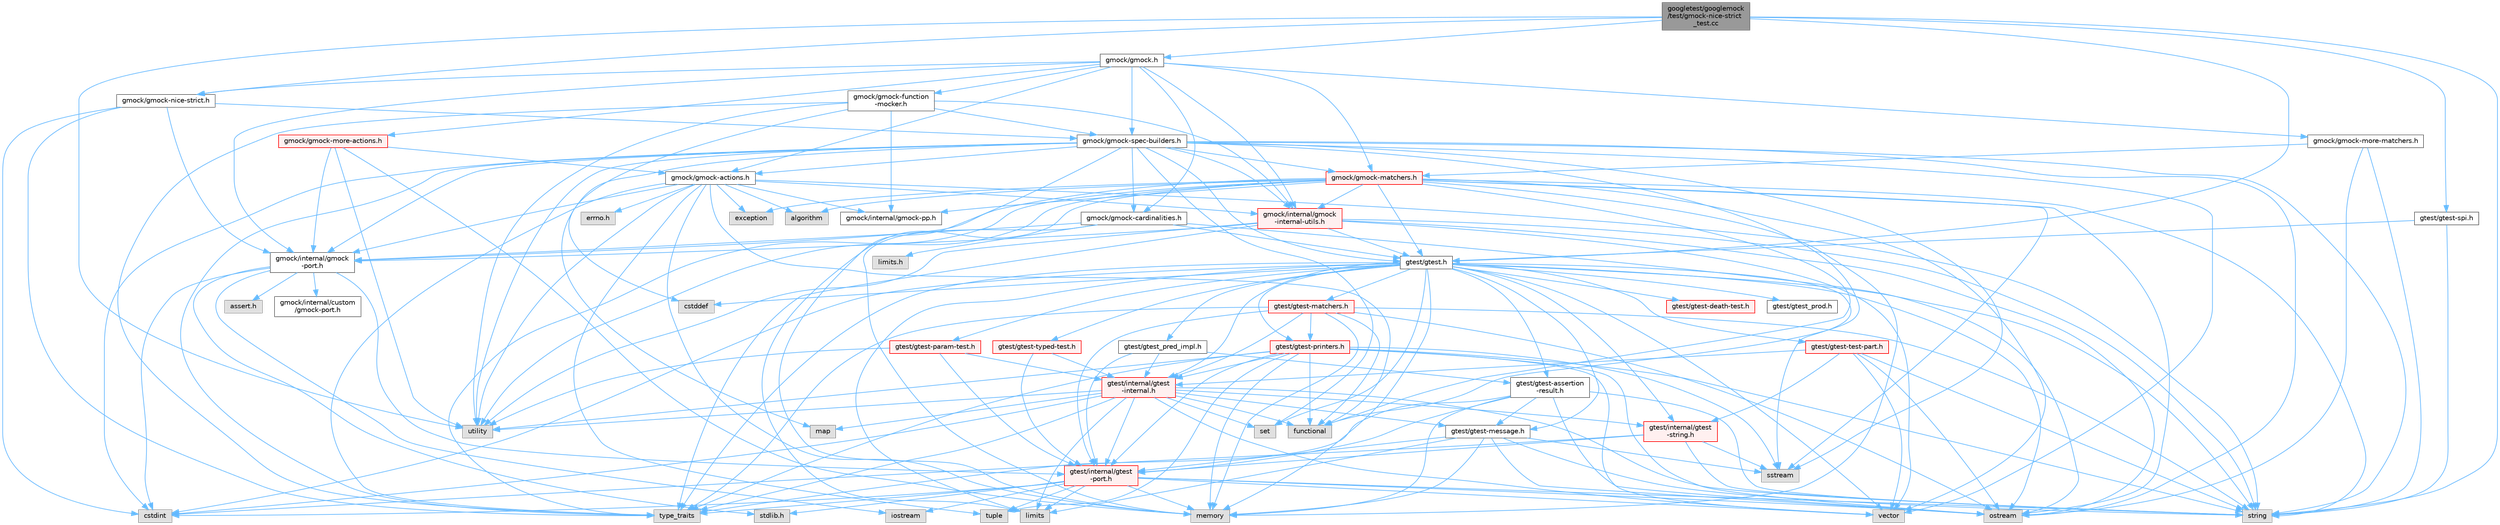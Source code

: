digraph "googletest/googlemock/test/gmock-nice-strict_test.cc"
{
 // LATEX_PDF_SIZE
  bgcolor="transparent";
  edge [fontname=Helvetica,fontsize=10,labelfontname=Helvetica,labelfontsize=10];
  node [fontname=Helvetica,fontsize=10,shape=box,height=0.2,width=0.4];
  Node1 [id="Node000001",label="googletest/googlemock\l/test/gmock-nice-strict\l_test.cc",height=0.2,width=0.4,color="gray40", fillcolor="grey60", style="filled", fontcolor="black",tooltip=" "];
  Node1 -> Node2 [id="edge1_Node000001_Node000002",color="steelblue1",style="solid",tooltip=" "];
  Node2 [id="Node000002",label="gmock/gmock-nice-strict.h",height=0.2,width=0.4,color="grey40", fillcolor="white", style="filled",URL="$gmock-nice-strict_8h.html",tooltip=" "];
  Node2 -> Node3 [id="edge2_Node000002_Node000003",color="steelblue1",style="solid",tooltip=" "];
  Node3 [id="Node000003",label="cstdint",height=0.2,width=0.4,color="grey60", fillcolor="#E0E0E0", style="filled",tooltip=" "];
  Node2 -> Node4 [id="edge3_Node000002_Node000004",color="steelblue1",style="solid",tooltip=" "];
  Node4 [id="Node000004",label="type_traits",height=0.2,width=0.4,color="grey60", fillcolor="#E0E0E0", style="filled",tooltip=" "];
  Node2 -> Node5 [id="edge4_Node000002_Node000005",color="steelblue1",style="solid",tooltip=" "];
  Node5 [id="Node000005",label="gmock/gmock-spec-builders.h",height=0.2,width=0.4,color="grey40", fillcolor="white", style="filled",URL="$gmock-spec-builders_8h.html",tooltip=" "];
  Node5 -> Node3 [id="edge5_Node000005_Node000003",color="steelblue1",style="solid",tooltip=" "];
  Node5 -> Node6 [id="edge6_Node000005_Node000006",color="steelblue1",style="solid",tooltip=" "];
  Node6 [id="Node000006",label="functional",height=0.2,width=0.4,color="grey60", fillcolor="#E0E0E0", style="filled",tooltip=" "];
  Node5 -> Node7 [id="edge7_Node000005_Node000007",color="steelblue1",style="solid",tooltip=" "];
  Node7 [id="Node000007",label="map",height=0.2,width=0.4,color="grey60", fillcolor="#E0E0E0", style="filled",tooltip=" "];
  Node5 -> Node8 [id="edge8_Node000005_Node000008",color="steelblue1",style="solid",tooltip=" "];
  Node8 [id="Node000008",label="memory",height=0.2,width=0.4,color="grey60", fillcolor="#E0E0E0", style="filled",tooltip=" "];
  Node5 -> Node9 [id="edge9_Node000005_Node000009",color="steelblue1",style="solid",tooltip=" "];
  Node9 [id="Node000009",label="ostream",height=0.2,width=0.4,color="grey60", fillcolor="#E0E0E0", style="filled",tooltip=" "];
  Node5 -> Node10 [id="edge10_Node000005_Node000010",color="steelblue1",style="solid",tooltip=" "];
  Node10 [id="Node000010",label="set",height=0.2,width=0.4,color="grey60", fillcolor="#E0E0E0", style="filled",tooltip=" "];
  Node5 -> Node11 [id="edge11_Node000005_Node000011",color="steelblue1",style="solid",tooltip=" "];
  Node11 [id="Node000011",label="sstream",height=0.2,width=0.4,color="grey60", fillcolor="#E0E0E0", style="filled",tooltip=" "];
  Node5 -> Node12 [id="edge12_Node000005_Node000012",color="steelblue1",style="solid",tooltip=" "];
  Node12 [id="Node000012",label="string",height=0.2,width=0.4,color="grey60", fillcolor="#E0E0E0", style="filled",tooltip=" "];
  Node5 -> Node4 [id="edge13_Node000005_Node000004",color="steelblue1",style="solid",tooltip=" "];
  Node5 -> Node13 [id="edge14_Node000005_Node000013",color="steelblue1",style="solid",tooltip=" "];
  Node13 [id="Node000013",label="utility",height=0.2,width=0.4,color="grey60", fillcolor="#E0E0E0", style="filled",tooltip=" "];
  Node5 -> Node14 [id="edge15_Node000005_Node000014",color="steelblue1",style="solid",tooltip=" "];
  Node14 [id="Node000014",label="vector",height=0.2,width=0.4,color="grey60", fillcolor="#E0E0E0", style="filled",tooltip=" "];
  Node5 -> Node15 [id="edge16_Node000005_Node000015",color="steelblue1",style="solid",tooltip=" "];
  Node15 [id="Node000015",label="gmock/gmock-actions.h",height=0.2,width=0.4,color="grey40", fillcolor="white", style="filled",URL="$gmock-actions_8h.html",tooltip=" "];
  Node15 -> Node16 [id="edge17_Node000015_Node000016",color="steelblue1",style="solid",tooltip=" "];
  Node16 [id="Node000016",label="errno.h",height=0.2,width=0.4,color="grey60", fillcolor="#E0E0E0", style="filled",tooltip=" "];
  Node15 -> Node17 [id="edge18_Node000015_Node000017",color="steelblue1",style="solid",tooltip=" "];
  Node17 [id="Node000017",label="algorithm",height=0.2,width=0.4,color="grey60", fillcolor="#E0E0E0", style="filled",tooltip=" "];
  Node15 -> Node18 [id="edge19_Node000015_Node000018",color="steelblue1",style="solid",tooltip=" "];
  Node18 [id="Node000018",label="exception",height=0.2,width=0.4,color="grey60", fillcolor="#E0E0E0", style="filled",tooltip=" "];
  Node15 -> Node6 [id="edge20_Node000015_Node000006",color="steelblue1",style="solid",tooltip=" "];
  Node15 -> Node8 [id="edge21_Node000015_Node000008",color="steelblue1",style="solid",tooltip=" "];
  Node15 -> Node12 [id="edge22_Node000015_Node000012",color="steelblue1",style="solid",tooltip=" "];
  Node15 -> Node19 [id="edge23_Node000015_Node000019",color="steelblue1",style="solid",tooltip=" "];
  Node19 [id="Node000019",label="tuple",height=0.2,width=0.4,color="grey60", fillcolor="#E0E0E0", style="filled",tooltip=" "];
  Node15 -> Node4 [id="edge24_Node000015_Node000004",color="steelblue1",style="solid",tooltip=" "];
  Node15 -> Node13 [id="edge25_Node000015_Node000013",color="steelblue1",style="solid",tooltip=" "];
  Node15 -> Node20 [id="edge26_Node000015_Node000020",color="steelblue1",style="solid",tooltip=" "];
  Node20 [id="Node000020",label="gmock/internal/gmock\l-internal-utils.h",height=0.2,width=0.4,color="red", fillcolor="#FFF0F0", style="filled",URL="$gmock-internal-utils_8h.html",tooltip=" "];
  Node20 -> Node9 [id="edge27_Node000020_Node000009",color="steelblue1",style="solid",tooltip=" "];
  Node20 -> Node12 [id="edge28_Node000020_Node000012",color="steelblue1",style="solid",tooltip=" "];
  Node20 -> Node4 [id="edge29_Node000020_Node000004",color="steelblue1",style="solid",tooltip=" "];
  Node20 -> Node13 [id="edge30_Node000020_Node000013",color="steelblue1",style="solid",tooltip=" "];
  Node20 -> Node14 [id="edge31_Node000020_Node000014",color="steelblue1",style="solid",tooltip=" "];
  Node20 -> Node22 [id="edge32_Node000020_Node000022",color="steelblue1",style="solid",tooltip=" "];
  Node22 [id="Node000022",label="gmock/internal/gmock\l-port.h",height=0.2,width=0.4,color="grey40", fillcolor="white", style="filled",URL="$gmock-port_8h.html",tooltip=" "];
  Node22 -> Node23 [id="edge33_Node000022_Node000023",color="steelblue1",style="solid",tooltip=" "];
  Node23 [id="Node000023",label="assert.h",height=0.2,width=0.4,color="grey60", fillcolor="#E0E0E0", style="filled",tooltip=" "];
  Node22 -> Node24 [id="edge34_Node000022_Node000024",color="steelblue1",style="solid",tooltip=" "];
  Node24 [id="Node000024",label="stdlib.h",height=0.2,width=0.4,color="grey60", fillcolor="#E0E0E0", style="filled",tooltip=" "];
  Node22 -> Node3 [id="edge35_Node000022_Node000003",color="steelblue1",style="solid",tooltip=" "];
  Node22 -> Node25 [id="edge36_Node000022_Node000025",color="steelblue1",style="solid",tooltip=" "];
  Node25 [id="Node000025",label="iostream",height=0.2,width=0.4,color="grey60", fillcolor="#E0E0E0", style="filled",tooltip=" "];
  Node22 -> Node26 [id="edge37_Node000022_Node000026",color="steelblue1",style="solid",tooltip=" "];
  Node26 [id="Node000026",label="gmock/internal/custom\l/gmock-port.h",height=0.2,width=0.4,color="grey40", fillcolor="white", style="filled",URL="$custom_2gmock-port_8h.html",tooltip=" "];
  Node22 -> Node27 [id="edge38_Node000022_Node000027",color="steelblue1",style="solid",tooltip=" "];
  Node27 [id="Node000027",label="gtest/internal/gtest\l-port.h",height=0.2,width=0.4,color="red", fillcolor="#FFF0F0", style="filled",URL="$gtest-port_8h.html",tooltip=" "];
  Node27 -> Node24 [id="edge39_Node000027_Node000024",color="steelblue1",style="solid",tooltip=" "];
  Node27 -> Node3 [id="edge40_Node000027_Node000003",color="steelblue1",style="solid",tooltip=" "];
  Node27 -> Node25 [id="edge41_Node000027_Node000025",color="steelblue1",style="solid",tooltip=" "];
  Node27 -> Node36 [id="edge42_Node000027_Node000036",color="steelblue1",style="solid",tooltip=" "];
  Node36 [id="Node000036",label="limits",height=0.2,width=0.4,color="grey60", fillcolor="#E0E0E0", style="filled",tooltip=" "];
  Node27 -> Node8 [id="edge43_Node000027_Node000008",color="steelblue1",style="solid",tooltip=" "];
  Node27 -> Node9 [id="edge44_Node000027_Node000009",color="steelblue1",style="solid",tooltip=" "];
  Node27 -> Node12 [id="edge45_Node000027_Node000012",color="steelblue1",style="solid",tooltip=" "];
  Node27 -> Node19 [id="edge46_Node000027_Node000019",color="steelblue1",style="solid",tooltip=" "];
  Node27 -> Node4 [id="edge47_Node000027_Node000004",color="steelblue1",style="solid",tooltip=" "];
  Node27 -> Node14 [id="edge48_Node000027_Node000014",color="steelblue1",style="solid",tooltip=" "];
  Node20 -> Node51 [id="edge49_Node000020_Node000051",color="steelblue1",style="solid",tooltip=" "];
  Node51 [id="Node000051",label="gtest/gtest.h",height=0.2,width=0.4,color="grey40", fillcolor="white", style="filled",URL="$gtest_8h.html",tooltip=" "];
  Node51 -> Node33 [id="edge50_Node000051_Node000033",color="steelblue1",style="solid",tooltip=" "];
  Node33 [id="Node000033",label="cstddef",height=0.2,width=0.4,color="grey60", fillcolor="#E0E0E0", style="filled",tooltip=" "];
  Node51 -> Node3 [id="edge51_Node000051_Node000003",color="steelblue1",style="solid",tooltip=" "];
  Node51 -> Node36 [id="edge52_Node000051_Node000036",color="steelblue1",style="solid",tooltip=" "];
  Node51 -> Node8 [id="edge53_Node000051_Node000008",color="steelblue1",style="solid",tooltip=" "];
  Node51 -> Node9 [id="edge54_Node000051_Node000009",color="steelblue1",style="solid",tooltip=" "];
  Node51 -> Node10 [id="edge55_Node000051_Node000010",color="steelblue1",style="solid",tooltip=" "];
  Node51 -> Node11 [id="edge56_Node000051_Node000011",color="steelblue1",style="solid",tooltip=" "];
  Node51 -> Node12 [id="edge57_Node000051_Node000012",color="steelblue1",style="solid",tooltip=" "];
  Node51 -> Node4 [id="edge58_Node000051_Node000004",color="steelblue1",style="solid",tooltip=" "];
  Node51 -> Node14 [id="edge59_Node000051_Node000014",color="steelblue1",style="solid",tooltip=" "];
  Node51 -> Node52 [id="edge60_Node000051_Node000052",color="steelblue1",style="solid",tooltip=" "];
  Node52 [id="Node000052",label="gtest/gtest-assertion\l-result.h",height=0.2,width=0.4,color="grey40", fillcolor="white", style="filled",URL="$gtest-assertion-result_8h.html",tooltip=" "];
  Node52 -> Node8 [id="edge61_Node000052_Node000008",color="steelblue1",style="solid",tooltip=" "];
  Node52 -> Node9 [id="edge62_Node000052_Node000009",color="steelblue1",style="solid",tooltip=" "];
  Node52 -> Node12 [id="edge63_Node000052_Node000012",color="steelblue1",style="solid",tooltip=" "];
  Node52 -> Node4 [id="edge64_Node000052_Node000004",color="steelblue1",style="solid",tooltip=" "];
  Node52 -> Node53 [id="edge65_Node000052_Node000053",color="steelblue1",style="solid",tooltip=" "];
  Node53 [id="Node000053",label="gtest/gtest-message.h",height=0.2,width=0.4,color="grey40", fillcolor="white", style="filled",URL="$gtest-message_8h.html",tooltip=" "];
  Node53 -> Node36 [id="edge66_Node000053_Node000036",color="steelblue1",style="solid",tooltip=" "];
  Node53 -> Node8 [id="edge67_Node000053_Node000008",color="steelblue1",style="solid",tooltip=" "];
  Node53 -> Node9 [id="edge68_Node000053_Node000009",color="steelblue1",style="solid",tooltip=" "];
  Node53 -> Node11 [id="edge69_Node000053_Node000011",color="steelblue1",style="solid",tooltip=" "];
  Node53 -> Node12 [id="edge70_Node000053_Node000012",color="steelblue1",style="solid",tooltip=" "];
  Node53 -> Node27 [id="edge71_Node000053_Node000027",color="steelblue1",style="solid",tooltip=" "];
  Node52 -> Node27 [id="edge72_Node000052_Node000027",color="steelblue1",style="solid",tooltip=" "];
  Node51 -> Node54 [id="edge73_Node000051_Node000054",color="steelblue1",style="solid",tooltip=" "];
  Node54 [id="Node000054",label="gtest/gtest-death-test.h",height=0.2,width=0.4,color="red", fillcolor="#FFF0F0", style="filled",URL="$gtest-death-test_8h.html",tooltip=" "];
  Node51 -> Node56 [id="edge74_Node000051_Node000056",color="steelblue1",style="solid",tooltip=" "];
  Node56 [id="Node000056",label="gtest/gtest-matchers.h",height=0.2,width=0.4,color="red", fillcolor="#FFF0F0", style="filled",URL="$gtest-matchers_8h.html",tooltip=" "];
  Node56 -> Node6 [id="edge75_Node000056_Node000006",color="steelblue1",style="solid",tooltip=" "];
  Node56 -> Node8 [id="edge76_Node000056_Node000008",color="steelblue1",style="solid",tooltip=" "];
  Node56 -> Node9 [id="edge77_Node000056_Node000009",color="steelblue1",style="solid",tooltip=" "];
  Node56 -> Node12 [id="edge78_Node000056_Node000012",color="steelblue1",style="solid",tooltip=" "];
  Node56 -> Node4 [id="edge79_Node000056_Node000004",color="steelblue1",style="solid",tooltip=" "];
  Node56 -> Node58 [id="edge80_Node000056_Node000058",color="steelblue1",style="solid",tooltip=" "];
  Node58 [id="Node000058",label="gtest/gtest-printers.h",height=0.2,width=0.4,color="red", fillcolor="#FFF0F0", style="filled",URL="$gtest-printers_8h.html",tooltip=" "];
  Node58 -> Node6 [id="edge81_Node000058_Node000006",color="steelblue1",style="solid",tooltip=" "];
  Node58 -> Node8 [id="edge82_Node000058_Node000008",color="steelblue1",style="solid",tooltip=" "];
  Node58 -> Node9 [id="edge83_Node000058_Node000009",color="steelblue1",style="solid",tooltip=" "];
  Node58 -> Node11 [id="edge84_Node000058_Node000011",color="steelblue1",style="solid",tooltip=" "];
  Node58 -> Node12 [id="edge85_Node000058_Node000012",color="steelblue1",style="solid",tooltip=" "];
  Node58 -> Node19 [id="edge86_Node000058_Node000019",color="steelblue1",style="solid",tooltip=" "];
  Node58 -> Node4 [id="edge87_Node000058_Node000004",color="steelblue1",style="solid",tooltip=" "];
  Node58 -> Node13 [id="edge88_Node000058_Node000013",color="steelblue1",style="solid",tooltip=" "];
  Node58 -> Node14 [id="edge89_Node000058_Node000014",color="steelblue1",style="solid",tooltip=" "];
  Node58 -> Node59 [id="edge90_Node000058_Node000059",color="steelblue1",style="solid",tooltip=" "];
  Node59 [id="Node000059",label="gtest/internal/gtest\l-internal.h",height=0.2,width=0.4,color="red", fillcolor="#FFF0F0", style="filled",URL="$gtest-internal_8h.html",tooltip=" "];
  Node59 -> Node27 [id="edge91_Node000059_Node000027",color="steelblue1",style="solid",tooltip=" "];
  Node59 -> Node3 [id="edge92_Node000059_Node000003",color="steelblue1",style="solid",tooltip=" "];
  Node59 -> Node6 [id="edge93_Node000059_Node000006",color="steelblue1",style="solid",tooltip=" "];
  Node59 -> Node36 [id="edge94_Node000059_Node000036",color="steelblue1",style="solid",tooltip=" "];
  Node59 -> Node7 [id="edge95_Node000059_Node000007",color="steelblue1",style="solid",tooltip=" "];
  Node59 -> Node10 [id="edge96_Node000059_Node000010",color="steelblue1",style="solid",tooltip=" "];
  Node59 -> Node12 [id="edge97_Node000059_Node000012",color="steelblue1",style="solid",tooltip=" "];
  Node59 -> Node4 [id="edge98_Node000059_Node000004",color="steelblue1",style="solid",tooltip=" "];
  Node59 -> Node13 [id="edge99_Node000059_Node000013",color="steelblue1",style="solid",tooltip=" "];
  Node59 -> Node14 [id="edge100_Node000059_Node000014",color="steelblue1",style="solid",tooltip=" "];
  Node59 -> Node53 [id="edge101_Node000059_Node000053",color="steelblue1",style="solid",tooltip=" "];
  Node59 -> Node62 [id="edge102_Node000059_Node000062",color="steelblue1",style="solid",tooltip=" "];
  Node62 [id="Node000062",label="gtest/internal/gtest\l-string.h",height=0.2,width=0.4,color="red", fillcolor="#FFF0F0", style="filled",URL="$gtest-string_8h.html",tooltip=" "];
  Node62 -> Node3 [id="edge103_Node000062_Node000003",color="steelblue1",style="solid",tooltip=" "];
  Node62 -> Node11 [id="edge104_Node000062_Node000011",color="steelblue1",style="solid",tooltip=" "];
  Node62 -> Node12 [id="edge105_Node000062_Node000012",color="steelblue1",style="solid",tooltip=" "];
  Node62 -> Node27 [id="edge106_Node000062_Node000027",color="steelblue1",style="solid",tooltip=" "];
  Node58 -> Node27 [id="edge107_Node000058_Node000027",color="steelblue1",style="solid",tooltip=" "];
  Node56 -> Node59 [id="edge108_Node000056_Node000059",color="steelblue1",style="solid",tooltip=" "];
  Node56 -> Node27 [id="edge109_Node000056_Node000027",color="steelblue1",style="solid",tooltip=" "];
  Node51 -> Node53 [id="edge110_Node000051_Node000053",color="steelblue1",style="solid",tooltip=" "];
  Node51 -> Node65 [id="edge111_Node000051_Node000065",color="steelblue1",style="solid",tooltip=" "];
  Node65 [id="Node000065",label="gtest/gtest-param-test.h",height=0.2,width=0.4,color="red", fillcolor="#FFF0F0", style="filled",URL="$gtest-param-test_8h.html",tooltip=" "];
  Node65 -> Node13 [id="edge112_Node000065_Node000013",color="steelblue1",style="solid",tooltip=" "];
  Node65 -> Node59 [id="edge113_Node000065_Node000059",color="steelblue1",style="solid",tooltip=" "];
  Node65 -> Node27 [id="edge114_Node000065_Node000027",color="steelblue1",style="solid",tooltip=" "];
  Node51 -> Node58 [id="edge115_Node000051_Node000058",color="steelblue1",style="solid",tooltip=" "];
  Node51 -> Node69 [id="edge116_Node000051_Node000069",color="steelblue1",style="solid",tooltip=" "];
  Node69 [id="Node000069",label="gtest/gtest-test-part.h",height=0.2,width=0.4,color="red", fillcolor="#FFF0F0", style="filled",URL="$gtest-test-part_8h.html",tooltip=" "];
  Node69 -> Node9 [id="edge117_Node000069_Node000009",color="steelblue1",style="solid",tooltip=" "];
  Node69 -> Node12 [id="edge118_Node000069_Node000012",color="steelblue1",style="solid",tooltip=" "];
  Node69 -> Node14 [id="edge119_Node000069_Node000014",color="steelblue1",style="solid",tooltip=" "];
  Node69 -> Node59 [id="edge120_Node000069_Node000059",color="steelblue1",style="solid",tooltip=" "];
  Node69 -> Node62 [id="edge121_Node000069_Node000062",color="steelblue1",style="solid",tooltip=" "];
  Node51 -> Node71 [id="edge122_Node000051_Node000071",color="steelblue1",style="solid",tooltip=" "];
  Node71 [id="Node000071",label="gtest/gtest-typed-test.h",height=0.2,width=0.4,color="red", fillcolor="#FFF0F0", style="filled",URL="$gtest-typed-test_8h.html",tooltip=" "];
  Node71 -> Node59 [id="edge123_Node000071_Node000059",color="steelblue1",style="solid",tooltip=" "];
  Node71 -> Node27 [id="edge124_Node000071_Node000027",color="steelblue1",style="solid",tooltip=" "];
  Node51 -> Node72 [id="edge125_Node000051_Node000072",color="steelblue1",style="solid",tooltip=" "];
  Node72 [id="Node000072",label="gtest/gtest_pred_impl.h",height=0.2,width=0.4,color="grey40", fillcolor="white", style="filled",URL="$gtest__pred__impl_8h.html",tooltip=" "];
  Node72 -> Node52 [id="edge126_Node000072_Node000052",color="steelblue1",style="solid",tooltip=" "];
  Node72 -> Node59 [id="edge127_Node000072_Node000059",color="steelblue1",style="solid",tooltip=" "];
  Node72 -> Node27 [id="edge128_Node000072_Node000027",color="steelblue1",style="solid",tooltip=" "];
  Node51 -> Node73 [id="edge129_Node000051_Node000073",color="steelblue1",style="solid",tooltip=" "];
  Node73 [id="Node000073",label="gtest/gtest_prod.h",height=0.2,width=0.4,color="grey40", fillcolor="white", style="filled",URL="$gtest__prod_8h.html",tooltip=" "];
  Node51 -> Node59 [id="edge130_Node000051_Node000059",color="steelblue1",style="solid",tooltip=" "];
  Node51 -> Node62 [id="edge131_Node000051_Node000062",color="steelblue1",style="solid",tooltip=" "];
  Node15 -> Node22 [id="edge132_Node000015_Node000022",color="steelblue1",style="solid",tooltip=" "];
  Node15 -> Node74 [id="edge133_Node000015_Node000074",color="steelblue1",style="solid",tooltip=" "];
  Node74 [id="Node000074",label="gmock/internal/gmock-pp.h",height=0.2,width=0.4,color="grey40", fillcolor="white", style="filled",URL="$gmock-pp_8h.html",tooltip=" "];
  Node5 -> Node75 [id="edge134_Node000005_Node000075",color="steelblue1",style="solid",tooltip=" "];
  Node75 [id="Node000075",label="gmock/gmock-cardinalities.h",height=0.2,width=0.4,color="grey40", fillcolor="white", style="filled",URL="$gmock-cardinalities_8h.html",tooltip=" "];
  Node75 -> Node76 [id="edge135_Node000075_Node000076",color="steelblue1",style="solid",tooltip=" "];
  Node76 [id="Node000076",label="limits.h",height=0.2,width=0.4,color="grey60", fillcolor="#E0E0E0", style="filled",tooltip=" "];
  Node75 -> Node8 [id="edge136_Node000075_Node000008",color="steelblue1",style="solid",tooltip=" "];
  Node75 -> Node9 [id="edge137_Node000075_Node000009",color="steelblue1",style="solid",tooltip=" "];
  Node75 -> Node22 [id="edge138_Node000075_Node000022",color="steelblue1",style="solid",tooltip=" "];
  Node75 -> Node51 [id="edge139_Node000075_Node000051",color="steelblue1",style="solid",tooltip=" "];
  Node5 -> Node77 [id="edge140_Node000005_Node000077",color="steelblue1",style="solid",tooltip=" "];
  Node77 [id="Node000077",label="gmock/gmock-matchers.h",height=0.2,width=0.4,color="red", fillcolor="#FFF0F0", style="filled",URL="$gmock-matchers_8h.html",tooltip=" "];
  Node77 -> Node17 [id="edge141_Node000077_Node000017",color="steelblue1",style="solid",tooltip=" "];
  Node77 -> Node18 [id="edge142_Node000077_Node000018",color="steelblue1",style="solid",tooltip=" "];
  Node77 -> Node6 [id="edge143_Node000077_Node000006",color="steelblue1",style="solid",tooltip=" "];
  Node77 -> Node36 [id="edge144_Node000077_Node000036",color="steelblue1",style="solid",tooltip=" "];
  Node77 -> Node8 [id="edge145_Node000077_Node000008",color="steelblue1",style="solid",tooltip=" "];
  Node77 -> Node9 [id="edge146_Node000077_Node000009",color="steelblue1",style="solid",tooltip=" "];
  Node77 -> Node11 [id="edge147_Node000077_Node000011",color="steelblue1",style="solid",tooltip=" "];
  Node77 -> Node12 [id="edge148_Node000077_Node000012",color="steelblue1",style="solid",tooltip=" "];
  Node77 -> Node4 [id="edge149_Node000077_Node000004",color="steelblue1",style="solid",tooltip=" "];
  Node77 -> Node13 [id="edge150_Node000077_Node000013",color="steelblue1",style="solid",tooltip=" "];
  Node77 -> Node14 [id="edge151_Node000077_Node000014",color="steelblue1",style="solid",tooltip=" "];
  Node77 -> Node20 [id="edge152_Node000077_Node000020",color="steelblue1",style="solid",tooltip=" "];
  Node77 -> Node22 [id="edge153_Node000077_Node000022",color="steelblue1",style="solid",tooltip=" "];
  Node77 -> Node74 [id="edge154_Node000077_Node000074",color="steelblue1",style="solid",tooltip=" "];
  Node77 -> Node51 [id="edge155_Node000077_Node000051",color="steelblue1",style="solid",tooltip=" "];
  Node5 -> Node20 [id="edge156_Node000005_Node000020",color="steelblue1",style="solid",tooltip=" "];
  Node5 -> Node22 [id="edge157_Node000005_Node000022",color="steelblue1",style="solid",tooltip=" "];
  Node5 -> Node51 [id="edge158_Node000005_Node000051",color="steelblue1",style="solid",tooltip=" "];
  Node2 -> Node22 [id="edge159_Node000002_Node000022",color="steelblue1",style="solid",tooltip=" "];
  Node1 -> Node12 [id="edge160_Node000001_Node000012",color="steelblue1",style="solid",tooltip=" "];
  Node1 -> Node13 [id="edge161_Node000001_Node000013",color="steelblue1",style="solid",tooltip=" "];
  Node1 -> Node82 [id="edge162_Node000001_Node000082",color="steelblue1",style="solid",tooltip=" "];
  Node82 [id="Node000082",label="gmock/gmock.h",height=0.2,width=0.4,color="grey40", fillcolor="white", style="filled",URL="$gmock_8h.html",tooltip=" "];
  Node82 -> Node15 [id="edge163_Node000082_Node000015",color="steelblue1",style="solid",tooltip=" "];
  Node82 -> Node75 [id="edge164_Node000082_Node000075",color="steelblue1",style="solid",tooltip=" "];
  Node82 -> Node83 [id="edge165_Node000082_Node000083",color="steelblue1",style="solid",tooltip=" "];
  Node83 [id="Node000083",label="gmock/gmock-function\l-mocker.h",height=0.2,width=0.4,color="grey40", fillcolor="white", style="filled",URL="$gmock-function-mocker_8h.html",tooltip=" "];
  Node83 -> Node33 [id="edge166_Node000083_Node000033",color="steelblue1",style="solid",tooltip=" "];
  Node83 -> Node4 [id="edge167_Node000083_Node000004",color="steelblue1",style="solid",tooltip=" "];
  Node83 -> Node13 [id="edge168_Node000083_Node000013",color="steelblue1",style="solid",tooltip=" "];
  Node83 -> Node5 [id="edge169_Node000083_Node000005",color="steelblue1",style="solid",tooltip=" "];
  Node83 -> Node20 [id="edge170_Node000083_Node000020",color="steelblue1",style="solid",tooltip=" "];
  Node83 -> Node74 [id="edge171_Node000083_Node000074",color="steelblue1",style="solid",tooltip=" "];
  Node82 -> Node77 [id="edge172_Node000082_Node000077",color="steelblue1",style="solid",tooltip=" "];
  Node82 -> Node84 [id="edge173_Node000082_Node000084",color="steelblue1",style="solid",tooltip=" "];
  Node84 [id="Node000084",label="gmock/gmock-more-actions.h",height=0.2,width=0.4,color="red", fillcolor="#FFF0F0", style="filled",URL="$gmock-more-actions_8h.html",tooltip=" "];
  Node84 -> Node8 [id="edge174_Node000084_Node000008",color="steelblue1",style="solid",tooltip=" "];
  Node84 -> Node13 [id="edge175_Node000084_Node000013",color="steelblue1",style="solid",tooltip=" "];
  Node84 -> Node15 [id="edge176_Node000084_Node000015",color="steelblue1",style="solid",tooltip=" "];
  Node84 -> Node22 [id="edge177_Node000084_Node000022",color="steelblue1",style="solid",tooltip=" "];
  Node82 -> Node86 [id="edge178_Node000082_Node000086",color="steelblue1",style="solid",tooltip=" "];
  Node86 [id="Node000086",label="gmock/gmock-more-matchers.h",height=0.2,width=0.4,color="grey40", fillcolor="white", style="filled",URL="$gmock-more-matchers_8h.html",tooltip=" "];
  Node86 -> Node9 [id="edge179_Node000086_Node000009",color="steelblue1",style="solid",tooltip=" "];
  Node86 -> Node12 [id="edge180_Node000086_Node000012",color="steelblue1",style="solid",tooltip=" "];
  Node86 -> Node77 [id="edge181_Node000086_Node000077",color="steelblue1",style="solid",tooltip=" "];
  Node82 -> Node2 [id="edge182_Node000082_Node000002",color="steelblue1",style="solid",tooltip=" "];
  Node82 -> Node5 [id="edge183_Node000082_Node000005",color="steelblue1",style="solid",tooltip=" "];
  Node82 -> Node20 [id="edge184_Node000082_Node000020",color="steelblue1",style="solid",tooltip=" "];
  Node82 -> Node22 [id="edge185_Node000082_Node000022",color="steelblue1",style="solid",tooltip=" "];
  Node1 -> Node87 [id="edge186_Node000001_Node000087",color="steelblue1",style="solid",tooltip=" "];
  Node87 [id="Node000087",label="gtest/gtest-spi.h",height=0.2,width=0.4,color="grey40", fillcolor="white", style="filled",URL="$gtest-spi_8h.html",tooltip=" "];
  Node87 -> Node12 [id="edge187_Node000087_Node000012",color="steelblue1",style="solid",tooltip=" "];
  Node87 -> Node51 [id="edge188_Node000087_Node000051",color="steelblue1",style="solid",tooltip=" "];
  Node1 -> Node51 [id="edge189_Node000001_Node000051",color="steelblue1",style="solid",tooltip=" "];
}
